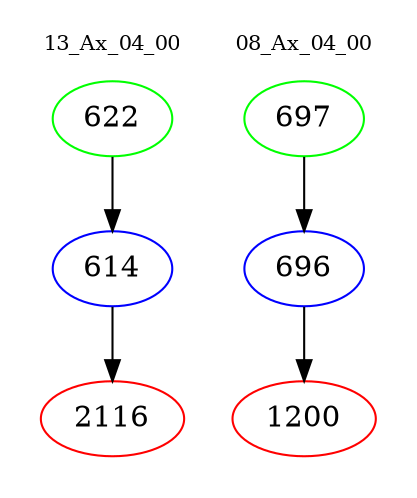 digraph{
subgraph cluster_0 {
color = white
label = "13_Ax_04_00";
fontsize=10;
T0_622 [label="622", color="green"]
T0_622 -> T0_614 [color="black"]
T0_614 [label="614", color="blue"]
T0_614 -> T0_2116 [color="black"]
T0_2116 [label="2116", color="red"]
}
subgraph cluster_1 {
color = white
label = "08_Ax_04_00";
fontsize=10;
T1_697 [label="697", color="green"]
T1_697 -> T1_696 [color="black"]
T1_696 [label="696", color="blue"]
T1_696 -> T1_1200 [color="black"]
T1_1200 [label="1200", color="red"]
}
}
